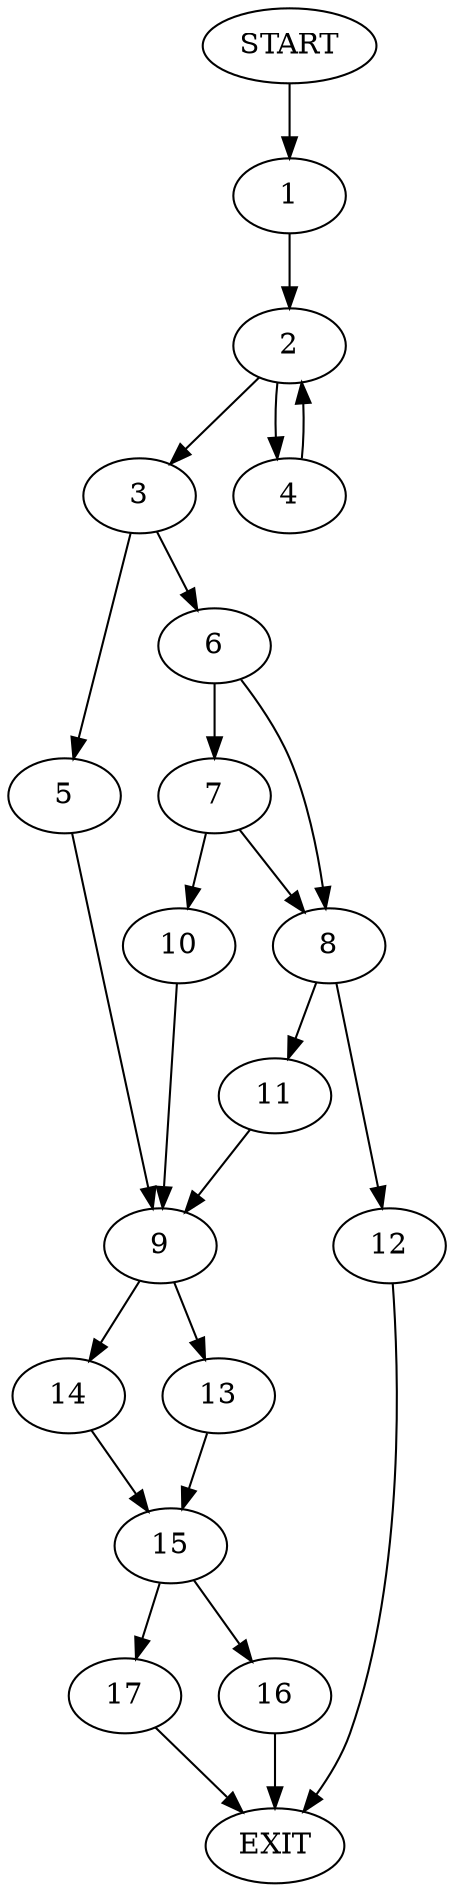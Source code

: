 digraph {
0 [label="START"]
18 [label="EXIT"]
0 -> 1
1 -> 2
2 -> 3
2 -> 4
3 -> 5
3 -> 6
4 -> 2
6 -> 7
6 -> 8
5 -> 9
7 -> 10
7 -> 8
8 -> 11
8 -> 12
10 -> 9
9 -> 13
9 -> 14
12 -> 18
11 -> 9
13 -> 15
14 -> 15
15 -> 16
15 -> 17
17 -> 18
16 -> 18
}
